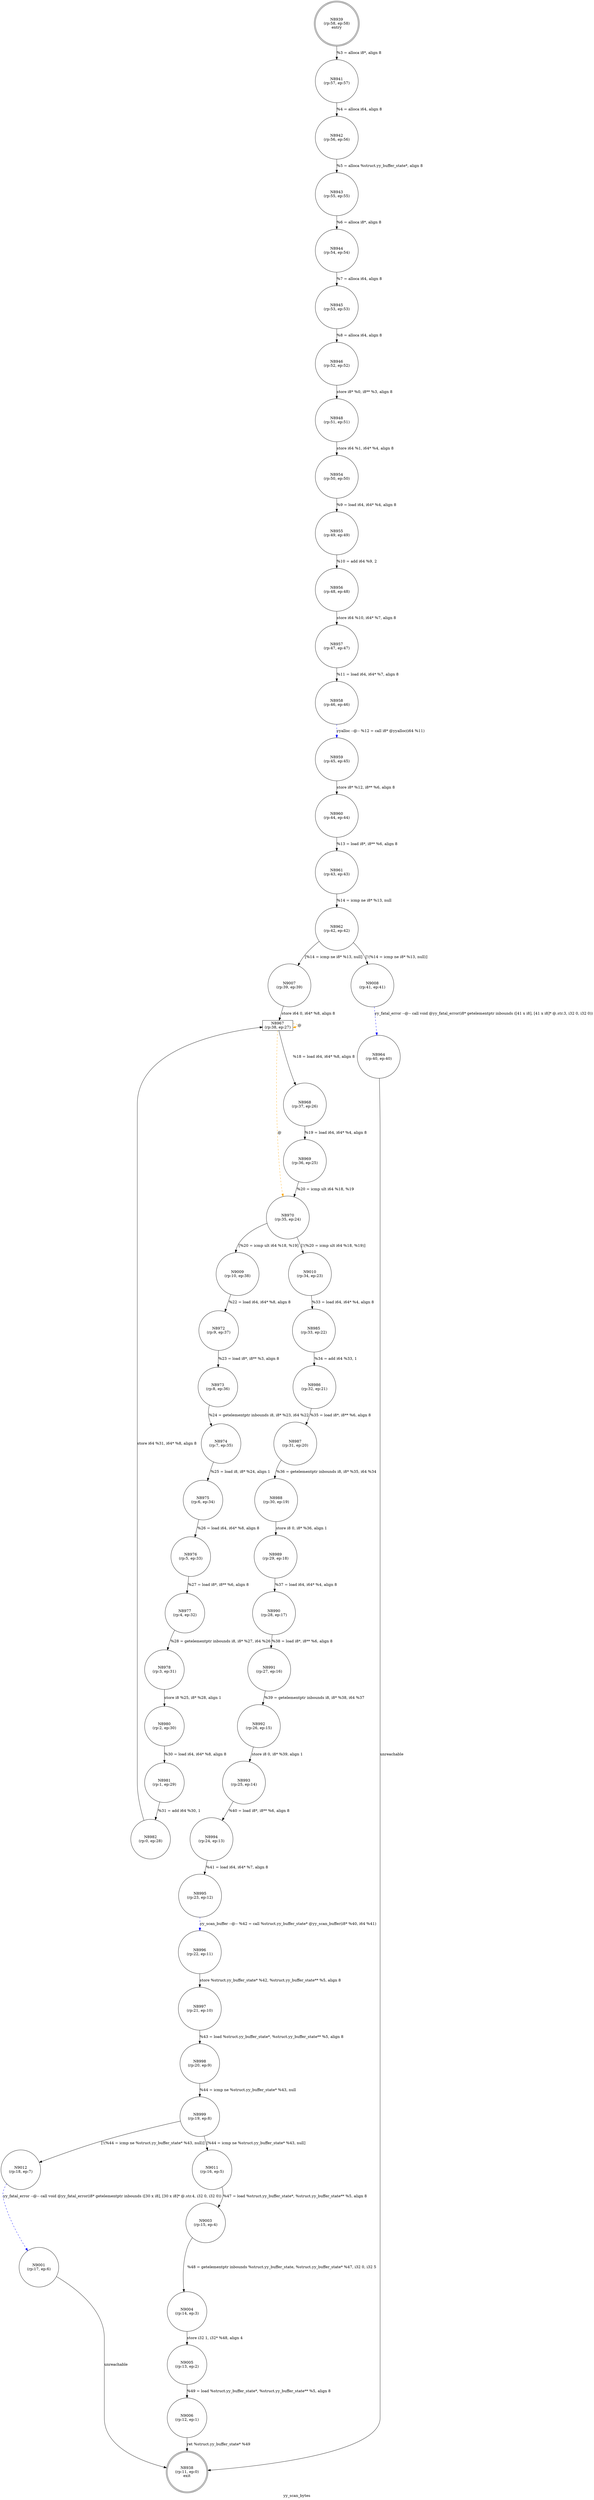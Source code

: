 digraph yy_scan_bytes {
label="yy_scan_bytes"
8938 [label="N8938\n(rp:11, ep:0)\nexit", shape="doublecircle"]
8939 [label="N8939\n(rp:58, ep:58)\nentry", shape="doublecircle"]
8939 -> 8941 [label="%3 = alloca i8*, align 8"]
8941 [label="N8941\n(rp:57, ep:57)", shape="circle"]
8941 -> 8942 [label="%4 = alloca i64, align 8"]
8942 [label="N8942\n(rp:56, ep:56)", shape="circle"]
8942 -> 8943 [label="%5 = alloca %struct.yy_buffer_state*, align 8"]
8943 [label="N8943\n(rp:55, ep:55)", shape="circle"]
8943 -> 8944 [label="%6 = alloca i8*, align 8"]
8944 [label="N8944\n(rp:54, ep:54)", shape="circle"]
8944 -> 8945 [label="%7 = alloca i64, align 8"]
8945 [label="N8945\n(rp:53, ep:53)", shape="circle"]
8945 -> 8946 [label="%8 = alloca i64, align 8"]
8946 [label="N8946\n(rp:52, ep:52)", shape="circle"]
8946 -> 8948 [label="store i8* %0, i8** %3, align 8"]
8948 [label="N8948\n(rp:51, ep:51)", shape="circle"]
8948 -> 8954 [label="store i64 %1, i64* %4, align 8"]
8954 [label="N8954\n(rp:50, ep:50)", shape="circle"]
8954 -> 8955 [label="%9 = load i64, i64* %4, align 8"]
8955 [label="N8955\n(rp:49, ep:49)", shape="circle"]
8955 -> 8956 [label="%10 = add i64 %9, 2"]
8956 [label="N8956\n(rp:48, ep:48)", shape="circle"]
8956 -> 8957 [label="store i64 %10, i64* %7, align 8"]
8957 [label="N8957\n(rp:47, ep:47)", shape="circle"]
8957 -> 8958 [label="%11 = load i64, i64* %7, align 8"]
8958 [label="N8958\n(rp:46, ep:46)", shape="circle"]
8958 -> 8959 [label="yyalloc --@-- %12 = call i8* @yyalloc(i64 %11)", style="dashed", color="blue"]
8959 [label="N8959\n(rp:45, ep:45)", shape="circle"]
8959 -> 8960 [label="store i8* %12, i8** %6, align 8"]
8960 [label="N8960\n(rp:44, ep:44)", shape="circle"]
8960 -> 8961 [label="%13 = load i8*, i8** %6, align 8"]
8961 [label="N8961\n(rp:43, ep:43)", shape="circle"]
8961 -> 8962 [label="%14 = icmp ne i8* %13, null"]
8962 [label="N8962\n(rp:42, ep:42)", shape="circle"]
8962 -> 9007 [label="[%14 = icmp ne i8* %13, null]"]
8962 -> 9008 [label="[!(%14 = icmp ne i8* %13, null)]"]
8964 [label="N8964\n(rp:40, ep:40)", shape="circle"]
8964 -> 8938 [label="unreachable"]
8967 [label="N8967\n(rp:38, ep:27)", shape="box"]
8967 -> 8968 [label="%18 = load i64, i64* %8, align 8"]
8967 -> 8967 [label="@", style="dashed", color="orange"]
8967 -> 8970 [label="@", style="dashed", color="orange"]
8968 [label="N8968\n(rp:37, ep:26)", shape="circle"]
8968 -> 8969 [label="%19 = load i64, i64* %4, align 8"]
8969 [label="N8969\n(rp:36, ep:25)", shape="circle"]
8969 -> 8970 [label="%20 = icmp ult i64 %18, %19"]
8970 [label="N8970\n(rp:35, ep:24)", shape="circle"]
8970 -> 9009 [label="[%20 = icmp ult i64 %18, %19]"]
8970 -> 9010 [label="[!(%20 = icmp ult i64 %18, %19)]"]
8972 [label="N8972\n(rp:9, ep:37)", shape="circle"]
8972 -> 8973 [label="%23 = load i8*, i8** %3, align 8"]
8973 [label="N8973\n(rp:8, ep:36)", shape="circle"]
8973 -> 8974 [label="%24 = getelementptr inbounds i8, i8* %23, i64 %22"]
8974 [label="N8974\n(rp:7, ep:35)", shape="circle"]
8974 -> 8975 [label="%25 = load i8, i8* %24, align 1"]
8975 [label="N8975\n(rp:6, ep:34)", shape="circle"]
8975 -> 8976 [label="%26 = load i64, i64* %8, align 8"]
8976 [label="N8976\n(rp:5, ep:33)", shape="circle"]
8976 -> 8977 [label="%27 = load i8*, i8** %6, align 8"]
8977 [label="N8977\n(rp:4, ep:32)", shape="circle"]
8977 -> 8978 [label="%28 = getelementptr inbounds i8, i8* %27, i64 %26"]
8978 [label="N8978\n(rp:3, ep:31)", shape="circle"]
8978 -> 8980 [label="store i8 %25, i8* %28, align 1"]
8980 [label="N8980\n(rp:2, ep:30)", shape="circle"]
8980 -> 8981 [label="%30 = load i64, i64* %8, align 8"]
8981 [label="N8981\n(rp:1, ep:29)", shape="circle"]
8981 -> 8982 [label="%31 = add i64 %30, 1"]
8982 [label="N8982\n(rp:0, ep:28)", shape="circle"]
8982 -> 8967 [label="store i64 %31, i64* %8, align 8"]
8985 [label="N8985\n(rp:33, ep:22)", shape="circle"]
8985 -> 8986 [label="%34 = add i64 %33, 1"]
8986 [label="N8986\n(rp:32, ep:21)", shape="circle"]
8986 -> 8987 [label="%35 = load i8*, i8** %6, align 8"]
8987 [label="N8987\n(rp:31, ep:20)", shape="circle"]
8987 -> 8988 [label="%36 = getelementptr inbounds i8, i8* %35, i64 %34"]
8988 [label="N8988\n(rp:30, ep:19)", shape="circle"]
8988 -> 8989 [label="store i8 0, i8* %36, align 1"]
8989 [label="N8989\n(rp:29, ep:18)", shape="circle"]
8989 -> 8990 [label="%37 = load i64, i64* %4, align 8"]
8990 [label="N8990\n(rp:28, ep:17)", shape="circle"]
8990 -> 8991 [label="%38 = load i8*, i8** %6, align 8"]
8991 [label="N8991\n(rp:27, ep:16)", shape="circle"]
8991 -> 8992 [label="%39 = getelementptr inbounds i8, i8* %38, i64 %37"]
8992 [label="N8992\n(rp:26, ep:15)", shape="circle"]
8992 -> 8993 [label="store i8 0, i8* %39, align 1"]
8993 [label="N8993\n(rp:25, ep:14)", shape="circle"]
8993 -> 8994 [label="%40 = load i8*, i8** %6, align 8"]
8994 [label="N8994\n(rp:24, ep:13)", shape="circle"]
8994 -> 8995 [label="%41 = load i64, i64* %7, align 8"]
8995 [label="N8995\n(rp:23, ep:12)", shape="circle"]
8995 -> 8996 [label="yy_scan_buffer --@-- %42 = call %struct.yy_buffer_state* @yy_scan_buffer(i8* %40, i64 %41)", style="dashed", color="blue"]
8996 [label="N8996\n(rp:22, ep:11)", shape="circle"]
8996 -> 8997 [label="store %struct.yy_buffer_state* %42, %struct.yy_buffer_state** %5, align 8"]
8997 [label="N8997\n(rp:21, ep:10)", shape="circle"]
8997 -> 8998 [label="%43 = load %struct.yy_buffer_state*, %struct.yy_buffer_state** %5, align 8"]
8998 [label="N8998\n(rp:20, ep:9)", shape="circle"]
8998 -> 8999 [label="%44 = icmp ne %struct.yy_buffer_state* %43, null"]
8999 [label="N8999\n(rp:19, ep:8)", shape="circle"]
8999 -> 9011 [label="[%44 = icmp ne %struct.yy_buffer_state* %43, null]"]
8999 -> 9012 [label="[!(%44 = icmp ne %struct.yy_buffer_state* %43, null)]"]
9001 [label="N9001\n(rp:17, ep:6)", shape="circle"]
9001 -> 8938 [label="unreachable"]
9003 [label="N9003\n(rp:15, ep:4)", shape="circle"]
9003 -> 9004 [label="%48 = getelementptr inbounds %struct.yy_buffer_state, %struct.yy_buffer_state* %47, i32 0, i32 5"]
9004 [label="N9004\n(rp:14, ep:3)", shape="circle"]
9004 -> 9005 [label="store i32 1, i32* %48, align 4"]
9005 [label="N9005\n(rp:13, ep:2)", shape="circle"]
9005 -> 9006 [label="%49 = load %struct.yy_buffer_state*, %struct.yy_buffer_state** %5, align 8"]
9006 [label="N9006\n(rp:12, ep:1)", shape="circle"]
9006 -> 8938 [label="ret %struct.yy_buffer_state* %49"]
9007 [label="N9007\n(rp:39, ep:39)", shape="circle"]
9007 -> 8967 [label="store i64 0, i64* %8, align 8"]
9008 [label="N9008\n(rp:41, ep:41)", shape="circle"]
9008 -> 8964 [label="yy_fatal_error --@-- call void @yy_fatal_error(i8* getelementptr inbounds ([41 x i8], [41 x i8]* @.str.3, i32 0, i32 0))", style="dashed", color="blue"]
9009 [label="N9009\n(rp:10, ep:38)", shape="circle"]
9009 -> 8972 [label="%22 = load i64, i64* %8, align 8"]
9010 [label="N9010\n(rp:34, ep:23)", shape="circle"]
9010 -> 8985 [label="%33 = load i64, i64* %4, align 8"]
9011 [label="N9011\n(rp:16, ep:5)", shape="circle"]
9011 -> 9003 [label="%47 = load %struct.yy_buffer_state*, %struct.yy_buffer_state** %5, align 8"]
9012 [label="N9012\n(rp:18, ep:7)", shape="circle"]
9012 -> 9001 [label="yy_fatal_error --@-- call void @yy_fatal_error(i8* getelementptr inbounds ([30 x i8], [30 x i8]* @.str.4, i32 0, i32 0))", style="dashed", color="blue"]
}
